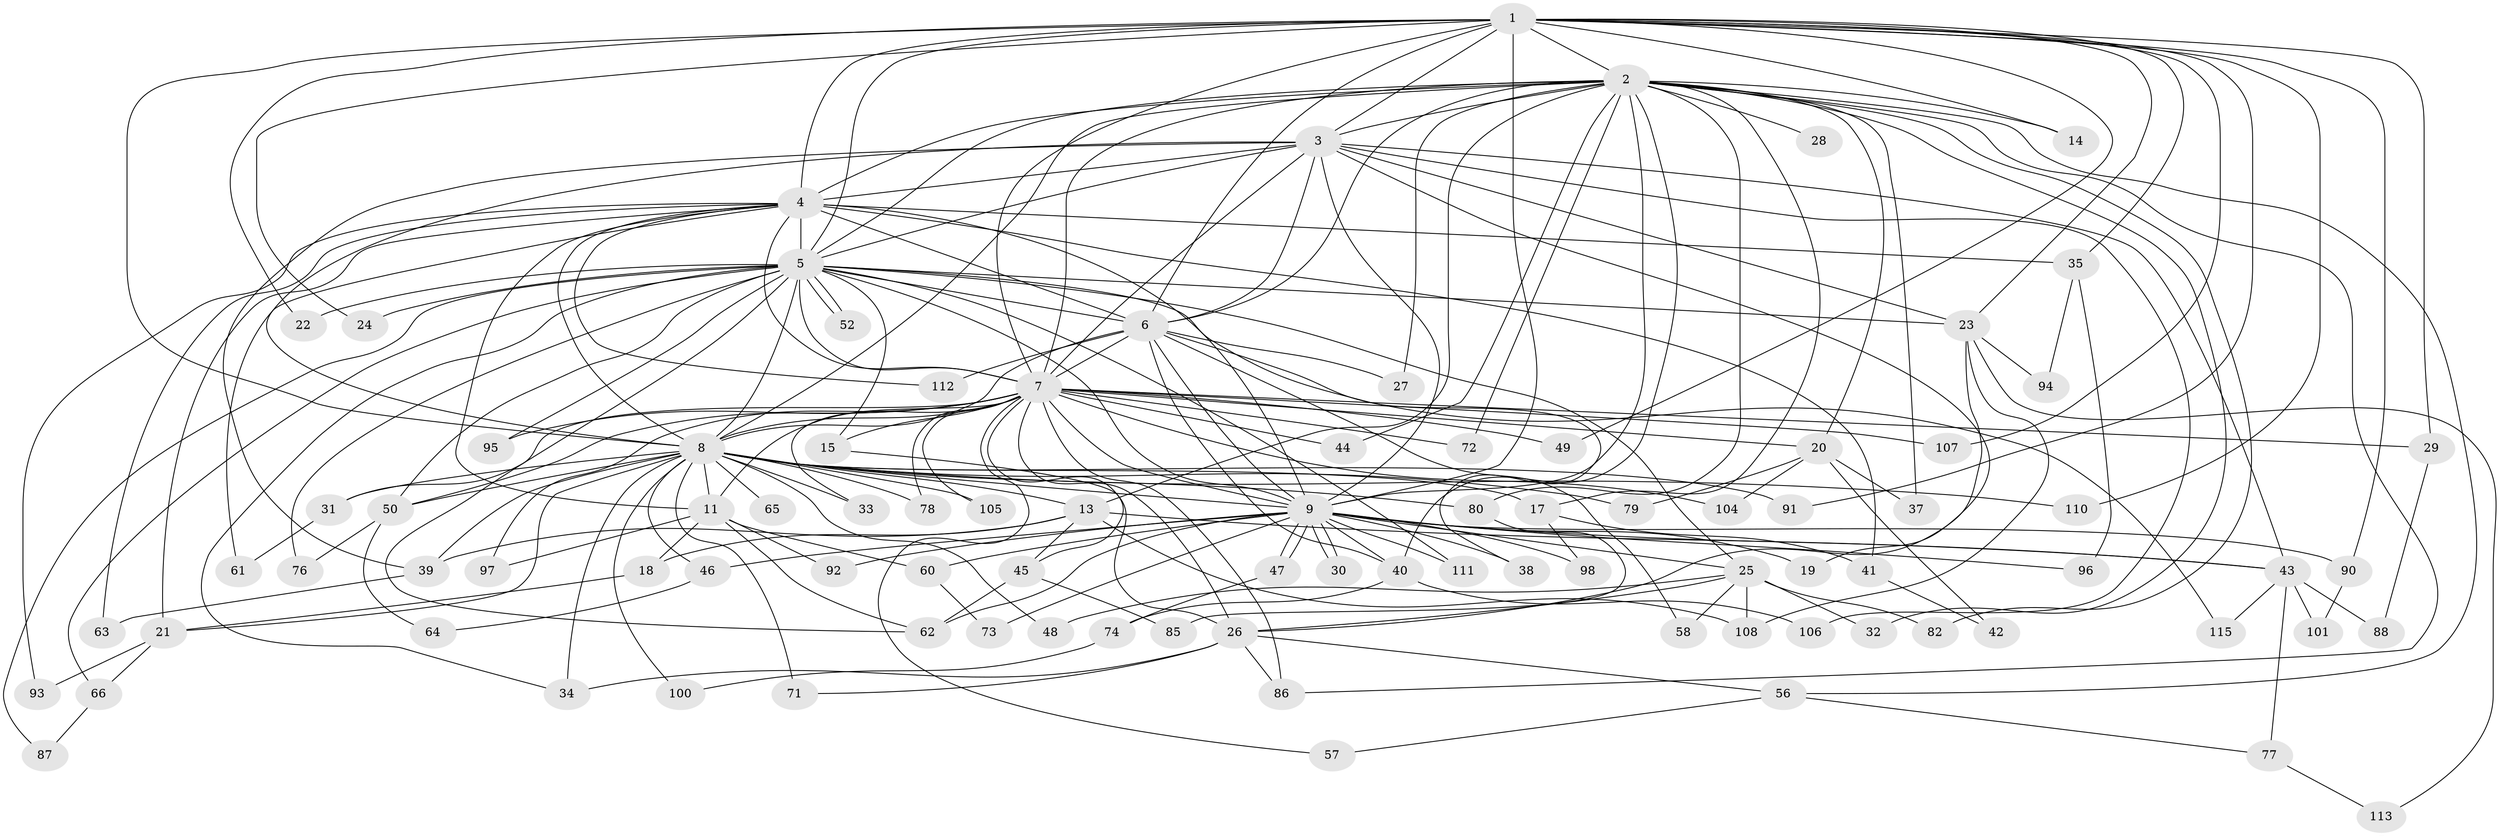 // original degree distribution, {23: 0.008547008547008548, 21: 0.008547008547008548, 14: 0.008547008547008548, 19: 0.008547008547008548, 25: 0.017094017094017096, 15: 0.008547008547008548, 31: 0.008547008547008548, 29: 0.008547008547008548, 17: 0.008547008547008548, 8: 0.017094017094017096, 3: 0.23076923076923078, 7: 0.02564102564102564, 2: 0.5384615384615384, 4: 0.05982905982905983, 6: 0.017094017094017096, 5: 0.02564102564102564}
// Generated by graph-tools (version 1.1) at 2025/10/02/27/25 16:10:58]
// undirected, 92 vertices, 214 edges
graph export_dot {
graph [start="1"]
  node [color=gray90,style=filled];
  1 [super="+51"];
  2 [super="+16"];
  3 [super="+103"];
  4 [super="+116"];
  5 [super="+12"];
  6 [super="+67"];
  7 [super="+84"];
  8 [super="+10"];
  9 [super="+117"];
  11 [super="+36"];
  13;
  14;
  15;
  17;
  18;
  19;
  20;
  21 [super="+69"];
  22;
  23 [super="+99"];
  24;
  25 [super="+81"];
  26 [super="+83"];
  27;
  28;
  29;
  30;
  31;
  32;
  33;
  34 [super="+70"];
  35;
  37;
  38;
  39 [super="+75"];
  40 [super="+54"];
  41;
  42;
  43 [super="+59"];
  44;
  45 [super="+102"];
  46;
  47;
  48 [super="+53"];
  49;
  50 [super="+55"];
  52;
  56;
  57;
  58;
  60;
  61;
  62 [super="+68"];
  63;
  64;
  65;
  66;
  71;
  72 [super="+89"];
  73;
  74;
  76;
  77;
  78;
  79;
  80;
  82;
  85;
  86 [super="+114"];
  87;
  88;
  90;
  91;
  92;
  93;
  94;
  95;
  96;
  97;
  98;
  100;
  101;
  104;
  105;
  106;
  107;
  108 [super="+109"];
  110;
  111;
  112;
  113;
  115;
  1 -- 2 [weight=2];
  1 -- 3 [weight=2];
  1 -- 4;
  1 -- 5;
  1 -- 6;
  1 -- 7;
  1 -- 8 [weight=3];
  1 -- 9;
  1 -- 14;
  1 -- 22;
  1 -- 23;
  1 -- 24;
  1 -- 29;
  1 -- 35;
  1 -- 49;
  1 -- 90;
  1 -- 91;
  1 -- 107;
  1 -- 110;
  2 -- 3;
  2 -- 4;
  2 -- 5;
  2 -- 6;
  2 -- 7;
  2 -- 8 [weight=2];
  2 -- 9;
  2 -- 13;
  2 -- 14;
  2 -- 17;
  2 -- 28 [weight=2];
  2 -- 32;
  2 -- 37;
  2 -- 44;
  2 -- 56;
  2 -- 72;
  2 -- 82;
  2 -- 80;
  2 -- 20;
  2 -- 27;
  2 -- 86;
  2 -- 40;
  3 -- 4;
  3 -- 5;
  3 -- 6;
  3 -- 7;
  3 -- 8 [weight=2];
  3 -- 9;
  3 -- 19;
  3 -- 23;
  3 -- 39;
  3 -- 106;
  3 -- 43;
  4 -- 5 [weight=2];
  4 -- 6;
  4 -- 7;
  4 -- 8 [weight=2];
  4 -- 9 [weight=2];
  4 -- 21;
  4 -- 35;
  4 -- 41;
  4 -- 61;
  4 -- 63;
  4 -- 93;
  4 -- 112;
  4 -- 11;
  5 -- 6;
  5 -- 7;
  5 -- 8 [weight=2];
  5 -- 9;
  5 -- 15;
  5 -- 22;
  5 -- 23;
  5 -- 24;
  5 -- 25;
  5 -- 34;
  5 -- 50;
  5 -- 52;
  5 -- 52;
  5 -- 66;
  5 -- 76;
  5 -- 87;
  5 -- 95;
  5 -- 111;
  5 -- 38;
  5 -- 62;
  6 -- 7;
  6 -- 8 [weight=2];
  6 -- 9 [weight=2];
  6 -- 27;
  6 -- 40;
  6 -- 58;
  6 -- 112;
  6 -- 115;
  7 -- 8 [weight=2];
  7 -- 9;
  7 -- 11;
  7 -- 15;
  7 -- 20;
  7 -- 26;
  7 -- 29;
  7 -- 31;
  7 -- 33;
  7 -- 44;
  7 -- 45 [weight=2];
  7 -- 49;
  7 -- 57;
  7 -- 72 [weight=2];
  7 -- 78;
  7 -- 86;
  7 -- 95;
  7 -- 97;
  7 -- 104;
  7 -- 105;
  7 -- 107;
  7 -- 50;
  8 -- 9 [weight=2];
  8 -- 11 [weight=2];
  8 -- 13;
  8 -- 17;
  8 -- 21;
  8 -- 33;
  8 -- 34;
  8 -- 48 [weight=2];
  8 -- 50;
  8 -- 65 [weight=2];
  8 -- 71;
  8 -- 78;
  8 -- 80;
  8 -- 91;
  8 -- 100;
  8 -- 110;
  8 -- 39;
  8 -- 105;
  8 -- 46;
  8 -- 79;
  8 -- 31;
  9 -- 19;
  9 -- 25;
  9 -- 30;
  9 -- 30;
  9 -- 38;
  9 -- 40;
  9 -- 43;
  9 -- 46;
  9 -- 47;
  9 -- 47;
  9 -- 60;
  9 -- 62;
  9 -- 73;
  9 -- 90;
  9 -- 92;
  9 -- 96;
  9 -- 98;
  9 -- 111;
  11 -- 18;
  11 -- 60;
  11 -- 92;
  11 -- 97;
  11 -- 62;
  13 -- 18;
  13 -- 39;
  13 -- 43;
  13 -- 45;
  13 -- 108;
  15 -- 26;
  17 -- 41;
  17 -- 98;
  18 -- 21;
  20 -- 37;
  20 -- 42;
  20 -- 79;
  20 -- 104;
  21 -- 66;
  21 -- 93;
  23 -- 26;
  23 -- 94;
  23 -- 108;
  23 -- 113;
  25 -- 32;
  25 -- 48;
  25 -- 58;
  25 -- 82;
  25 -- 26;
  25 -- 108;
  26 -- 56;
  26 -- 71;
  26 -- 86;
  26 -- 34;
  29 -- 88;
  31 -- 61;
  35 -- 94;
  35 -- 96;
  39 -- 63;
  40 -- 74;
  40 -- 106;
  41 -- 42;
  43 -- 88;
  43 -- 115;
  43 -- 101;
  43 -- 77;
  45 -- 85;
  45 -- 62;
  46 -- 64;
  47 -- 74;
  50 -- 64;
  50 -- 76;
  56 -- 57;
  56 -- 77;
  60 -- 73;
  66 -- 87;
  74 -- 100;
  77 -- 113;
  80 -- 85;
  90 -- 101;
}
